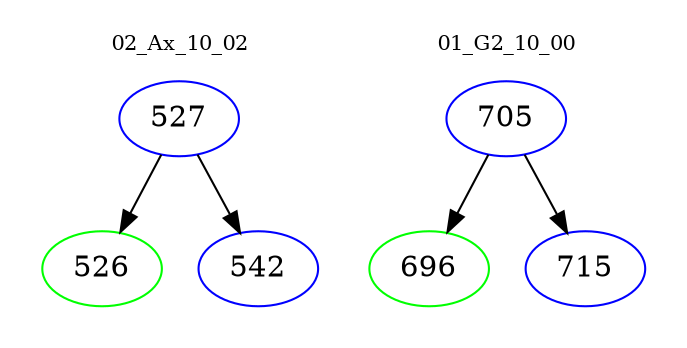 digraph{
subgraph cluster_0 {
color = white
label = "02_Ax_10_02";
fontsize=10;
T0_527 [label="527", color="blue"]
T0_527 -> T0_526 [color="black"]
T0_526 [label="526", color="green"]
T0_527 -> T0_542 [color="black"]
T0_542 [label="542", color="blue"]
}
subgraph cluster_1 {
color = white
label = "01_G2_10_00";
fontsize=10;
T1_705 [label="705", color="blue"]
T1_705 -> T1_696 [color="black"]
T1_696 [label="696", color="green"]
T1_705 -> T1_715 [color="black"]
T1_715 [label="715", color="blue"]
}
}
